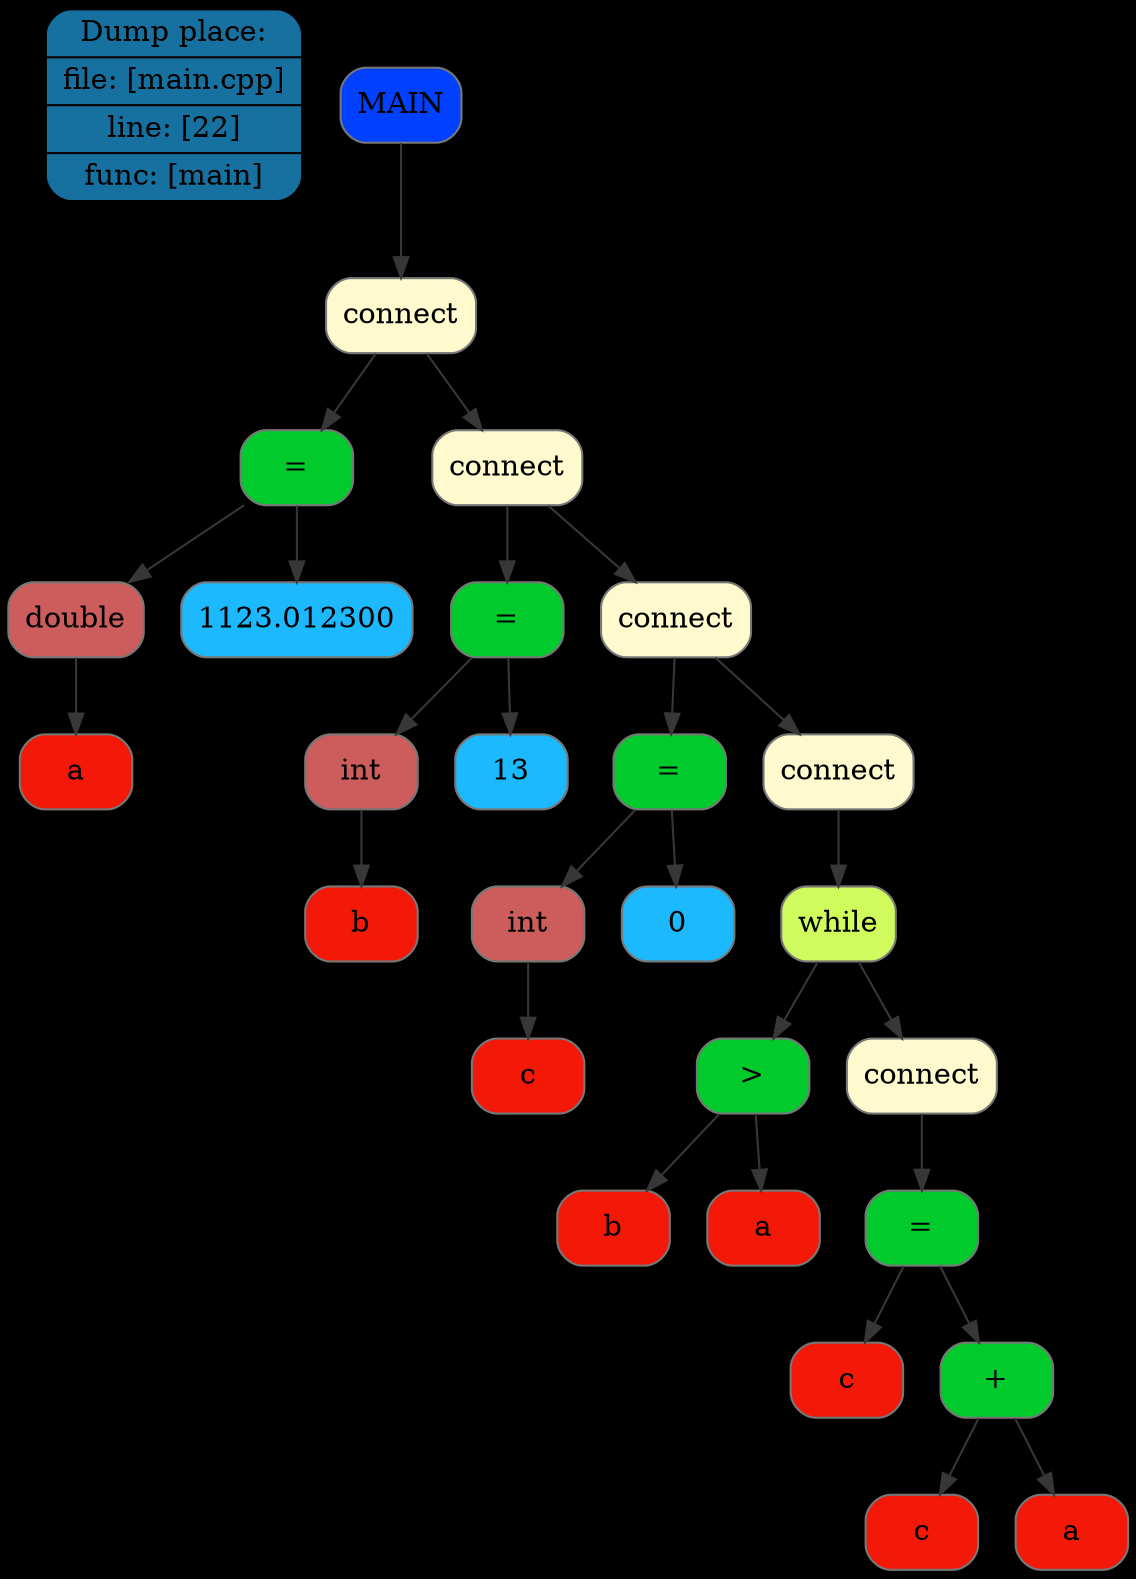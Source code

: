 digraph G{
rankdir=TB
graph [bgcolor="#000000"];
place[shape=Mrecord, style=filled, fillcolor="#1771a0", pos="0,1!",label = " { Dump place: | file: [main.cpp] | line: [22] | func: [main] } "color = "#000000"];
node0x507000000bf0[shape=Mrecord, style=filled, fillcolor="#0140ff"label = "MAIN", color = "#777777"];
node0x507000000b80[shape=Mrecord, style=filled, fillcolor="#FFFACD"label = "connect", color = "#777777"];
node0x5070000001e0[shape=Mrecord, style=filled, fillcolor="#00ca2c"label = "\=", color = "#777777"];
node0x507000000090[shape=Mrecord, style=filled, fillcolor="#CD5C5C"label = "double", color = "#777777"];
node0x507000000100[shape=Mrecord, style=filled, fillcolor="#f31807"label = "a", color = "#777777"];
node0x507000000170[shape=Mrecord, style=filled, fillcolor="#1cb9ff"label = "1123.012300", color = "#777777"];
node0x507000000b10[shape=Mrecord, style=filled, fillcolor="#FFFACD"label = "connect", color = "#777777"];
node0x5070000003a0[shape=Mrecord, style=filled, fillcolor="#00ca2c"label = "\=", color = "#777777"];
node0x507000000250[shape=Mrecord, style=filled, fillcolor="#CD5C5C"label = "int", color = "#777777"];
node0x5070000002c0[shape=Mrecord, style=filled, fillcolor="#f31807"label = "b", color = "#777777"];
node0x507000000330[shape=Mrecord, style=filled, fillcolor="#1cb9ff"label = "13", color = "#777777"];
node0x507000000aa0[shape=Mrecord, style=filled, fillcolor="#FFFACD"label = "connect", color = "#777777"];
node0x507000000560[shape=Mrecord, style=filled, fillcolor="#00ca2c"label = "\=", color = "#777777"];
node0x507000000410[shape=Mrecord, style=filled, fillcolor="#CD5C5C"label = "int", color = "#777777"];
node0x507000000480[shape=Mrecord, style=filled, fillcolor="#f31807"label = "c", color = "#777777"];
node0x5070000004f0[shape=Mrecord, style=filled, fillcolor="#1cb9ff"label = "0", color = "#777777"];
node0x507000000a30[shape=Mrecord, style=filled, fillcolor="#FFFACD"label = "connect", color = "#777777"];
node0x5070000009c0[shape=Mrecord, style=filled, fillcolor="#CFFC5C"label = "while", color = "#777777"];
node0x5070000006b0[shape=Mrecord, style=filled, fillcolor="#00ca2c"label = "\>", color = "#777777"];
node0x5070000005d0[shape=Mrecord, style=filled, fillcolor="#f31807"label = "b", color = "#777777"];
node0x507000000640[shape=Mrecord, style=filled, fillcolor="#f31807"label = "a", color = "#777777"];
node0x507000000950[shape=Mrecord, style=filled, fillcolor="#FFFACD"label = "connect", color = "#777777"];
node0x5070000008e0[shape=Mrecord, style=filled, fillcolor="#00ca2c"label = "\=", color = "#777777"];
node0x507000000720[shape=Mrecord, style=filled, fillcolor="#f31807"label = "c", color = "#777777"];
node0x507000000870[shape=Mrecord, style=filled, fillcolor="#00ca2c"label = "\+", color = "#777777"];
node0x507000000790[shape=Mrecord, style=filled, fillcolor="#f31807"label = "c", color = "#777777"];
node0x507000000800[shape=Mrecord, style=filled, fillcolor="#f31807"label = "a", color = "#777777"];
edge[color="#373737"];
node0x507000000bf0->node0x507000000b80;
node0x507000000b80->node0x5070000001e0;
node0x5070000001e0->node0x507000000090;
node0x507000000090->node0x507000000100;
node0x5070000001e0->node0x507000000170;
node0x507000000b80->node0x507000000b10;
node0x507000000b10->node0x5070000003a0;
node0x5070000003a0->node0x507000000250;
node0x507000000250->node0x5070000002c0;
node0x5070000003a0->node0x507000000330;
node0x507000000b10->node0x507000000aa0;
node0x507000000aa0->node0x507000000560;
node0x507000000560->node0x507000000410;
node0x507000000410->node0x507000000480;
node0x507000000560->node0x5070000004f0;
node0x507000000aa0->node0x507000000a30;
node0x507000000a30->node0x5070000009c0;
node0x5070000009c0->node0x5070000006b0;
node0x5070000006b0->node0x5070000005d0;
node0x5070000006b0->node0x507000000640;
node0x5070000009c0->node0x507000000950;
node0x507000000950->node0x5070000008e0;
node0x5070000008e0->node0x507000000720;
node0x5070000008e0->node0x507000000870;
node0x507000000870->node0x507000000790;
node0x507000000870->node0x507000000800;
}
